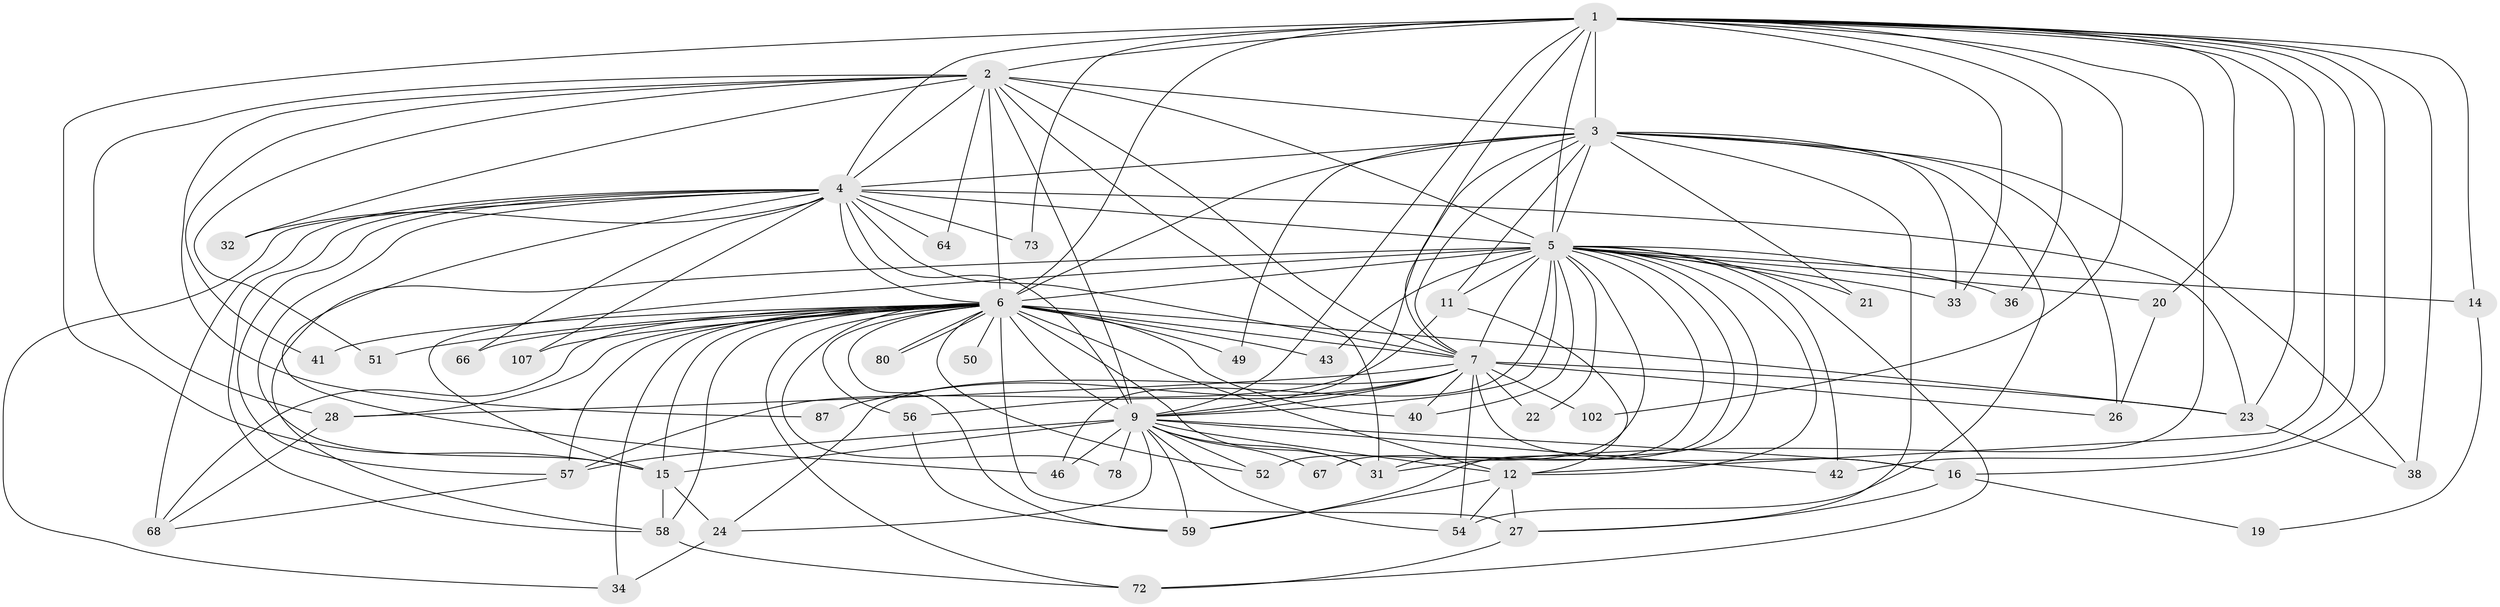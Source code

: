 // original degree distribution, {27: 0.018691588785046728, 16: 0.018691588785046728, 17: 0.009345794392523364, 23: 0.009345794392523364, 19: 0.009345794392523364, 34: 0.009345794392523364, 20: 0.009345794392523364, 22: 0.009345794392523364, 4: 0.07476635514018691, 3: 0.18691588785046728, 6: 0.028037383177570093, 5: 0.04672897196261682, 2: 0.5700934579439252}
// Generated by graph-tools (version 1.1) at 2025/13/03/09/25 04:13:40]
// undirected, 53 vertices, 154 edges
graph export_dot {
graph [start="1"]
  node [color=gray90,style=filled];
  1;
  2;
  3;
  4;
  5 [super="+8+25+17+30"];
  6 [super="+10+48"];
  7;
  9 [super="+13"];
  11;
  12 [super="+53"];
  14 [super="+37"];
  15 [super="+98+85+18"];
  16 [super="+29"];
  19;
  20;
  21;
  22;
  23 [super="+96+39+62"];
  24 [super="+74"];
  26 [super="+60"];
  27 [super="+105+45"];
  28 [super="+86"];
  31 [super="+44+92"];
  32;
  33 [super="+55"];
  34;
  36 [super="+47"];
  38 [super="+69"];
  40 [super="+76"];
  41;
  42 [super="+75"];
  43;
  46 [super="+61"];
  49;
  50;
  51;
  52 [super="+63"];
  54 [super="+94+106"];
  56 [super="+71"];
  57 [super="+82+95+65"];
  58;
  59 [super="+101"];
  64 [super="+70"];
  66;
  67;
  68;
  72 [super="+84+79"];
  73;
  78;
  80;
  87;
  102;
  107;
  1 -- 2;
  1 -- 3;
  1 -- 4;
  1 -- 5 [weight=3];
  1 -- 6 [weight=3];
  1 -- 7;
  1 -- 9;
  1 -- 14;
  1 -- 15 [weight=2];
  1 -- 16;
  1 -- 20;
  1 -- 33;
  1 -- 36 [weight=2];
  1 -- 42;
  1 -- 73;
  1 -- 102;
  1 -- 31;
  1 -- 23 [weight=2];
  1 -- 38;
  1 -- 12;
  2 -- 3;
  2 -- 4;
  2 -- 5 [weight=2];
  2 -- 6 [weight=2];
  2 -- 7;
  2 -- 9;
  2 -- 28;
  2 -- 32;
  2 -- 41;
  2 -- 51;
  2 -- 64;
  2 -- 87;
  2 -- 31;
  3 -- 4;
  3 -- 5 [weight=2];
  3 -- 6 [weight=2];
  3 -- 7;
  3 -- 9;
  3 -- 11;
  3 -- 21;
  3 -- 26;
  3 -- 27;
  3 -- 38;
  3 -- 49;
  3 -- 54;
  3 -- 33;
  4 -- 5 [weight=2];
  4 -- 6 [weight=3];
  4 -- 7;
  4 -- 9;
  4 -- 23;
  4 -- 32;
  4 -- 34;
  4 -- 57;
  4 -- 58;
  4 -- 64 [weight=2];
  4 -- 66;
  4 -- 68;
  4 -- 73;
  4 -- 107;
  4 -- 15;
  4 -- 46;
  5 -- 6 [weight=6];
  5 -- 7 [weight=2];
  5 -- 9 [weight=2];
  5 -- 11;
  5 -- 22;
  5 -- 40;
  5 -- 72;
  5 -- 67;
  5 -- 14 [weight=2];
  5 -- 15;
  5 -- 20;
  5 -- 21;
  5 -- 31;
  5 -- 33;
  5 -- 36;
  5 -- 43;
  5 -- 46;
  5 -- 58;
  5 -- 59;
  5 -- 42;
  5 -- 52;
  5 -- 12;
  6 -- 7 [weight=2];
  6 -- 9 [weight=3];
  6 -- 12;
  6 -- 23 [weight=2];
  6 -- 27;
  6 -- 28;
  6 -- 31;
  6 -- 34;
  6 -- 40;
  6 -- 41;
  6 -- 43;
  6 -- 49;
  6 -- 50 [weight=2];
  6 -- 51;
  6 -- 56;
  6 -- 58;
  6 -- 59;
  6 -- 66;
  6 -- 78;
  6 -- 80;
  6 -- 80;
  6 -- 107;
  6 -- 15;
  6 -- 68;
  6 -- 52;
  6 -- 57;
  6 -- 72;
  7 -- 9;
  7 -- 16;
  7 -- 22;
  7 -- 24;
  7 -- 26;
  7 -- 54;
  7 -- 56;
  7 -- 87;
  7 -- 102;
  7 -- 23;
  7 -- 40;
  7 -- 28;
  9 -- 12;
  9 -- 24;
  9 -- 31;
  9 -- 42;
  9 -- 46;
  9 -- 52;
  9 -- 67;
  9 -- 78;
  9 -- 57;
  9 -- 15;
  9 -- 59;
  9 -- 16;
  9 -- 54;
  11 -- 57;
  11 -- 12;
  12 -- 54;
  12 -- 27;
  12 -- 59;
  14 -- 19;
  15 -- 58;
  15 -- 24;
  16 -- 19;
  16 -- 27;
  20 -- 26;
  23 -- 38;
  24 -- 34;
  27 -- 72;
  28 -- 68;
  56 -- 59;
  57 -- 68;
  58 -- 72;
}

